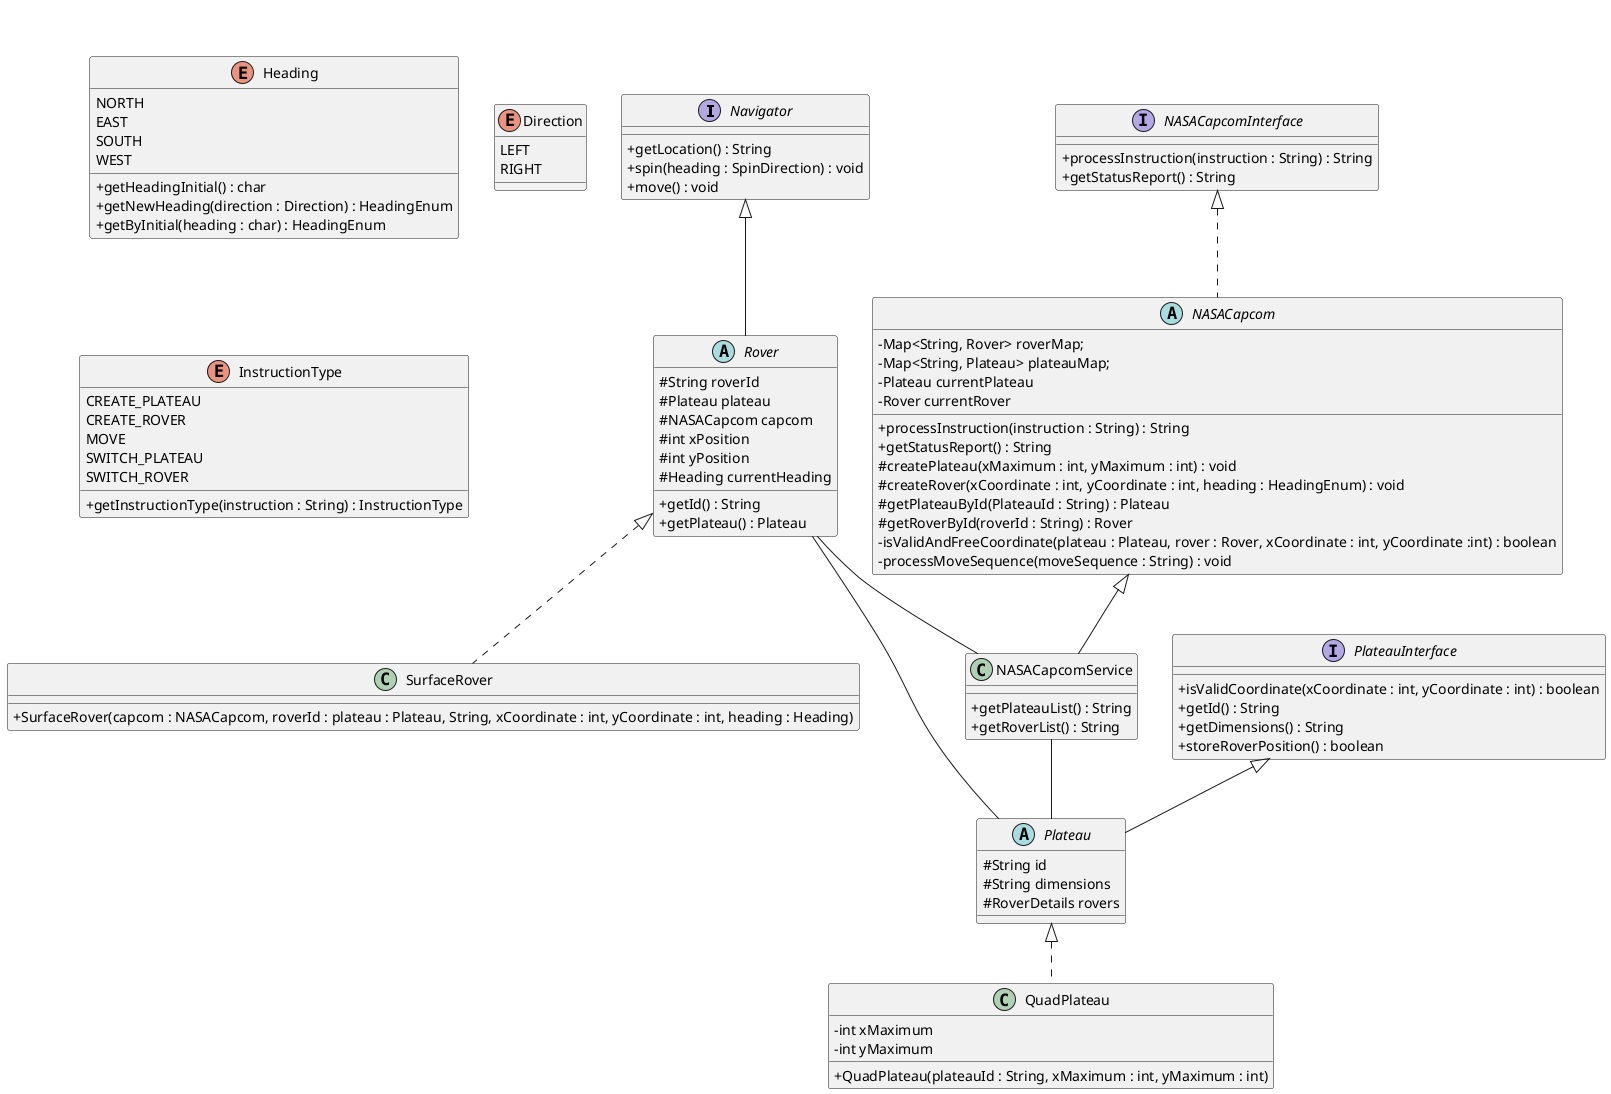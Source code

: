 @startuml
skinparam classAttributeIconSize 0

interface Navigator {
    + getLocation() : String
    + spin(heading : SpinDirection) : void
    + move() : void
}

abstract class Rover extends Navigator  {
  # String roverId
  # Plateau plateau
  # NASACapcom capcom
  # int xPosition
  # int yPosition
  # Heading currentHeading

  + getId() : String
  + getPlateau() : Plateau
}

class SurfaceRover implements Rover  {
    + SurfaceRover(capcom : NASACapcom, roverId : plateau : Plateau, String, xCoordinate : int, yCoordinate : int, heading : Heading)
}

interface PlateauInterface  {
   + isValidCoordinate(xCoordinate : int, yCoordinate : int) : boolean
   + getId() : String
   + getDimensions() : String
   + storeRoverPosition() : boolean
}

abstract class Plateau extends PlateauInterface {
  # String id
  # String dimensions
  # RoverDetails rovers
}

class QuadPlateau implements Plateau {
  - int xMaximum
  - int yMaximum

   + QuadPlateau(plateauId : String, xMaximum : int, yMaximum : int)
}


enum Heading
{
NORTH
EAST
SOUTH
WEST
+ getHeadingInitial() : char
+ getNewHeading(direction : Direction) : HeadingEnum
+ getByInitial(heading : char) : HeadingEnum
}

enum Direction
{
LEFT
RIGHT
}

enum InstructionType
{
CREATE_PLATEAU
CREATE_ROVER
MOVE
SWITCH_PLATEAU
SWITCH_ROVER
+ getInstructionType(instruction : String) : InstructionType
}

interface NASACapcomInterface {
  + processInstruction(instruction : String) : String
  + getStatusReport() : String
}

abstract class NASACapcom implements NASACapcomInterface {
  - Map<String, Rover> roverMap;
  - Map<String, Plateau> plateauMap;
  - Plateau currentPlateau
  - Rover currentRover

  + processInstruction(instruction : String) : String
  + getStatusReport() : String
  # createPlateau(xMaximum : int, yMaximum : int) : void
  # createRover(xCoordinate : int, yCoordinate : int, heading : HeadingEnum) : void
  # getPlateauById(PlateauId : String) : Plateau
  # getRoverById(roverId : String) : Rover
  - isValidAndFreeCoordinate(plateau : Plateau, rover : Rover, xCoordinate : int, yCoordinate :int) : boolean
  - processMoveSequence(moveSequence : String) : void
}

class NASACapcomService extends NASACapcom
{
  + getPlateauList() : String
  + getRoverList() : String
}

NASACapcomService -- Plateau
Rover -- NASACapcomService
Rover -- Plateau

Heading -[Hidden] Navigator
Heading -[hidden] Direction
Heading -[hidden]d-> InstructionType

@enduml